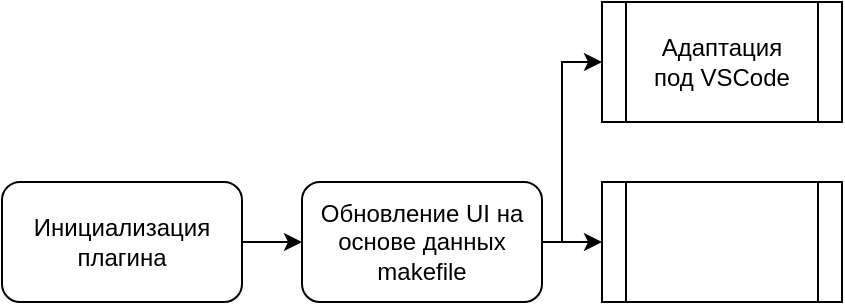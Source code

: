 <mxfile version="20.6.0" type="device"><diagram id="mKpJjx0jbIUc3z2TT48n" name="Страница 1"><mxGraphModel dx="474" dy="255" grid="1" gridSize="10" guides="1" tooltips="1" connect="1" arrows="1" fold="1" page="1" pageScale="1" pageWidth="827" pageHeight="1169" math="0" shadow="0"><root><mxCell id="0"/><mxCell id="1" parent="0"/><mxCell id="LlWx6PVC6e0XKCQwAKnn-3" style="edgeStyle=orthogonalEdgeStyle;rounded=0;orthogonalLoop=1;jettySize=auto;html=1;" parent="1" source="LlWx6PVC6e0XKCQwAKnn-1" target="LlWx6PVC6e0XKCQwAKnn-2" edge="1"><mxGeometry relative="1" as="geometry"/></mxCell><mxCell id="LlWx6PVC6e0XKCQwAKnn-1" value="Инициализация плагина" style="rounded=1;whiteSpace=wrap;html=1;" parent="1" vertex="1"><mxGeometry x="80" y="210" width="120" height="60" as="geometry"/></mxCell><mxCell id="LlWx6PVC6e0XKCQwAKnn-8" style="edgeStyle=orthogonalEdgeStyle;rounded=0;orthogonalLoop=1;jettySize=auto;html=1;entryX=0;entryY=0.5;entryDx=0;entryDy=0;" parent="1" source="LlWx6PVC6e0XKCQwAKnn-2" target="LlWx6PVC6e0XKCQwAKnn-7" edge="1"><mxGeometry relative="1" as="geometry"/></mxCell><mxCell id="LlWx6PVC6e0XKCQwAKnn-2" value="Обновление UI на основе данных makefile" style="rounded=1;whiteSpace=wrap;html=1;" parent="1" vertex="1"><mxGeometry x="230" y="210" width="120" height="60" as="geometry"/></mxCell><mxCell id="LlWx6PVC6e0XKCQwAKnn-6" value="Адаптация&lt;br&gt;под VSCode" style="shape=process;whiteSpace=wrap;html=1;backgroundOutline=1;" parent="1" vertex="1"><mxGeometry x="380" y="120" width="120" height="60" as="geometry"/></mxCell><mxCell id="LlWx6PVC6e0XKCQwAKnn-7" value="" style="shape=process;whiteSpace=wrap;html=1;backgroundOutline=1;" parent="1" vertex="1"><mxGeometry x="380" y="210" width="120" height="60" as="geometry"/></mxCell><mxCell id="gK51b_4Pvxv3AKBp_XJx-1" value="" style="endArrow=classic;html=1;rounded=0;" edge="1" parent="1"><mxGeometry width="50" height="50" relative="1" as="geometry"><mxPoint x="360" y="240" as="sourcePoint"/><mxPoint x="380" y="150" as="targetPoint"/><Array as="points"><mxPoint x="360" y="150"/></Array></mxGeometry></mxCell></root></mxGraphModel></diagram></mxfile>